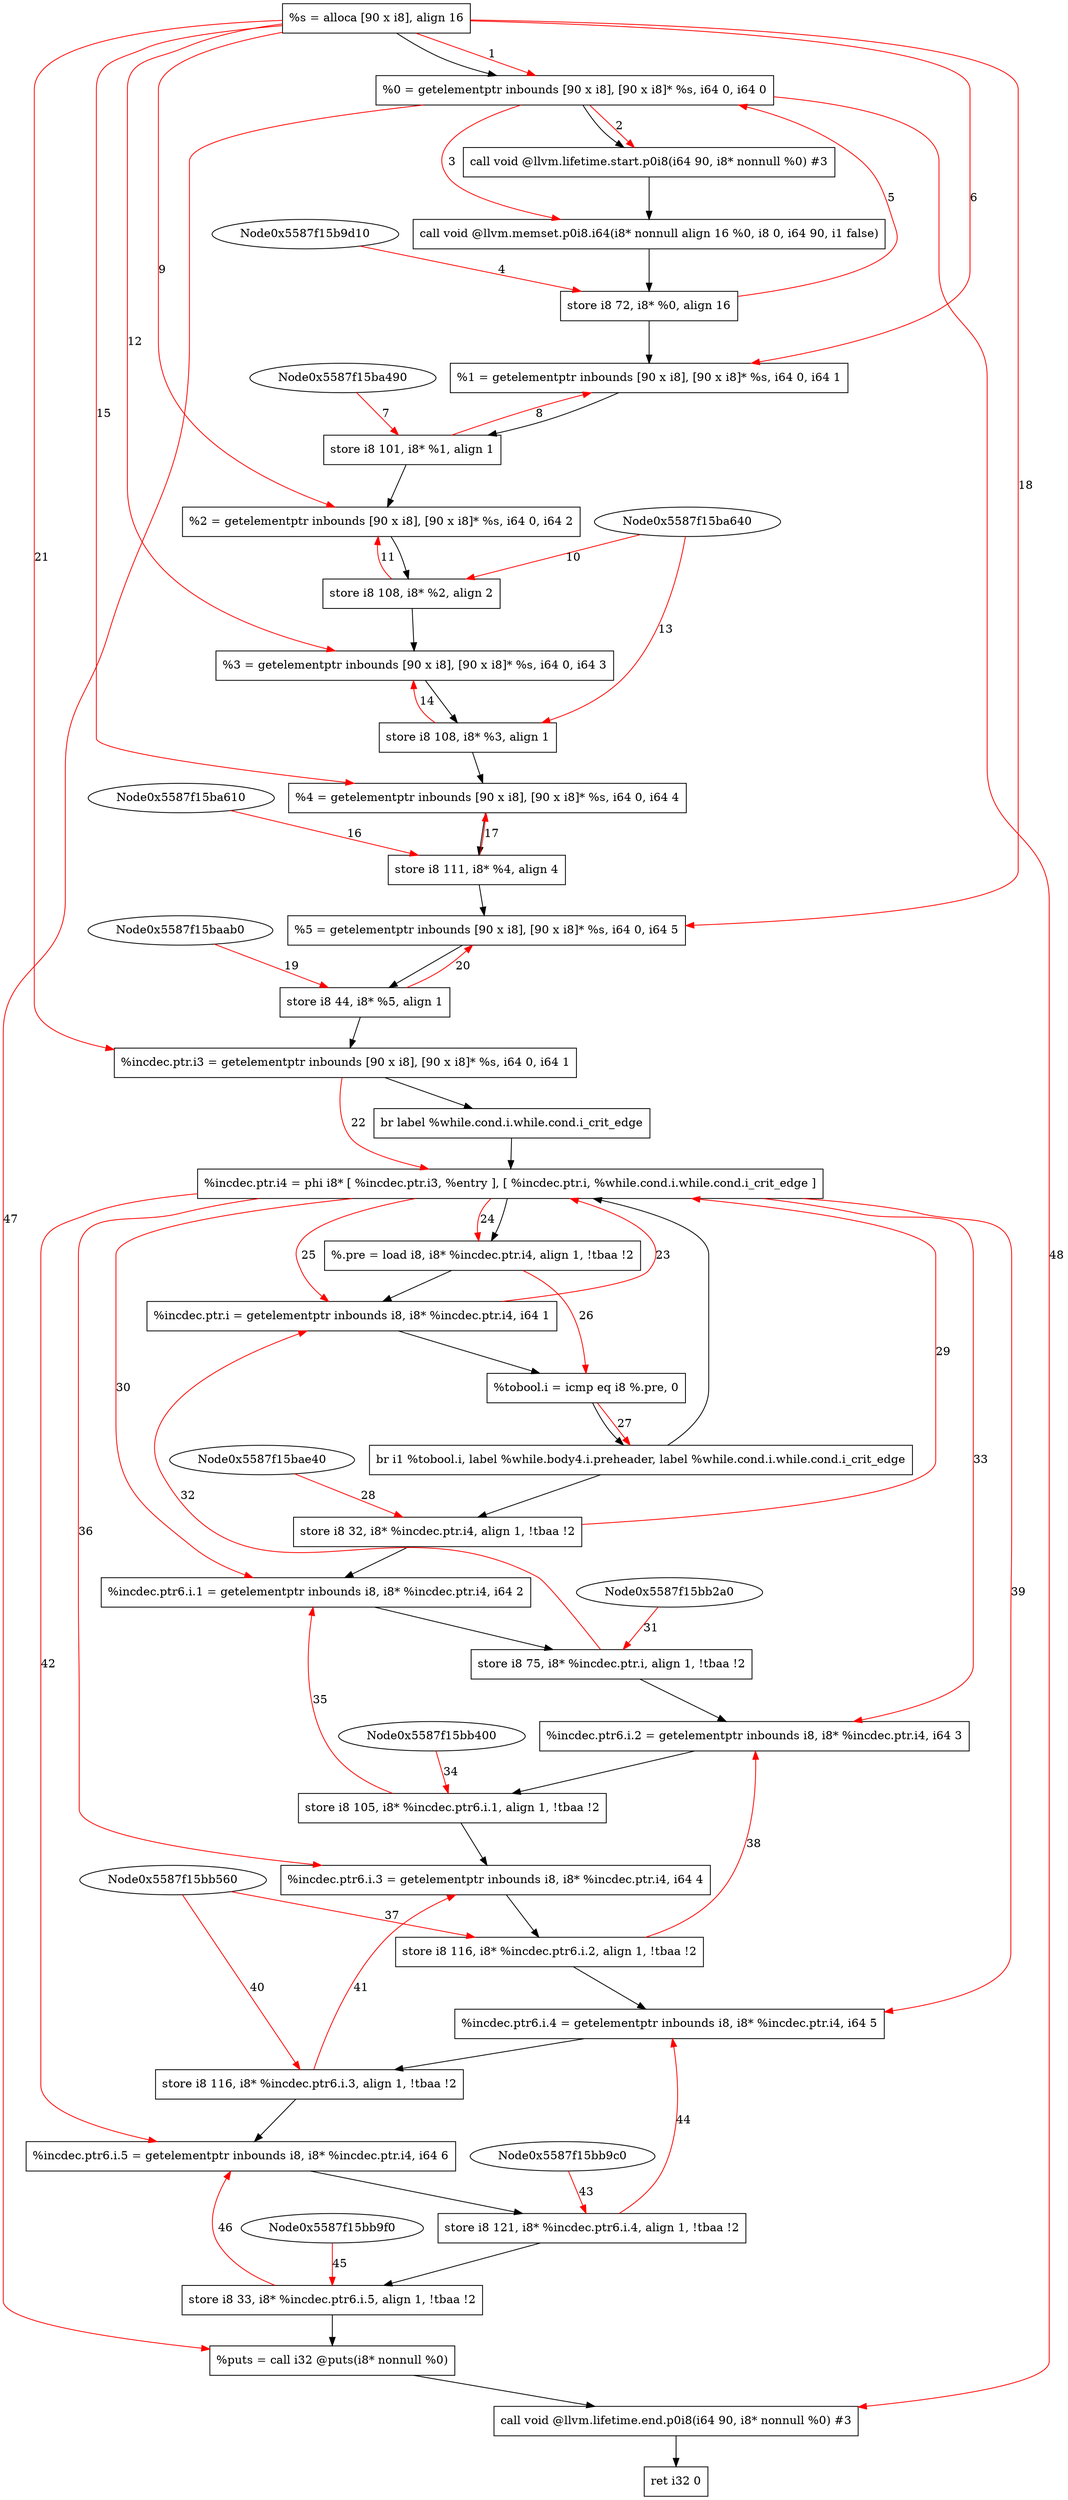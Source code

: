 digraph "CDFG for'main' function" {
	Node0x5587f15b95a8[shape=record, label="  %s = alloca [90 x i8], align 16"]
	Node0x5587f15b9c98[shape=record, label="  %0 = getelementptr inbounds [90 x i8], [90 x i8]* %s, i64 0, i64 0"]
	Node0x5587f15b9ee8[shape=record, label="  call void @llvm.lifetime.start.p0i8(i64 90, i8* nonnull %0) #3"]
	Node0x5587f15ba2a8[shape=record, label="  call void @llvm.memset.p0i8.i64(i8* nonnull align 16 %0, i8 0, i64 90, i1 false)"]
	Node0x5587f15ba380[shape=record, label="  store i8 72, i8* %0, align 16"]
	Node0x5587f15ba418[shape=record, label="  %1 = getelementptr inbounds [90 x i8], [90 x i8]* %s, i64 0, i64 1"]
	Node0x5587f15ba4f0[shape=record, label="  store i8 101, i8* %1, align 1"]
	Node0x5587f15ba5b8[shape=record, label="  %2 = getelementptr inbounds [90 x i8], [90 x i8]* %s, i64 0, i64 2"]
	Node0x5587f15ba6a0[shape=record, label="  store i8 108, i8* %2, align 2"]
	Node0x5587f15ba768[shape=record, label="  %3 = getelementptr inbounds [90 x i8], [90 x i8]* %s, i64 0, i64 3"]
	Node0x5587f15ba7f0[shape=record, label="  store i8 108, i8* %3, align 1"]
	Node0x5587f15ba8b8[shape=record, label="  %4 = getelementptr inbounds [90 x i8], [90 x i8]* %s, i64 0, i64 4"]
	Node0x5587f15ba990[shape=record, label="  store i8 111, i8* %4, align 4"]
	Node0x5587f15baa58[shape=record, label="  %5 = getelementptr inbounds [90 x i8], [90 x i8]* %s, i64 0, i64 5"]
	Node0x5587f15bab10[shape=record, label="  store i8 44, i8* %5, align 1"]
	Node0x5587f15baba8[shape=record, label="  %incdec.ptr.i3 = getelementptr inbounds [90 x i8], [90 x i8]* %s, i64 0, i64 1"]
	Node0x5587f15bad98[shape=record, label="  br label %while.cond.i.while.cond.i_crit_edge"]
	Node0x5587f15bae78[shape=record, label="  %incdec.ptr.i4 = phi i8* [ %incdec.ptr.i3, %entry ], [ %incdec.ptr.i, %while.cond.i.while.cond.i_crit_edge ]"]
	Node0x5587f15baf28[shape=record, label="  %.pre = load i8, i8* %incdec.ptr.i4, align 1, !tbaa !2"]
	Node0x5587f15bafa0[shape=record, label="  %incdec.ptr.i = getelementptr inbounds i8, i8* %incdec.ptr.i4, i64 1"]
	Node0x5587f15bb020[shape=record, label="  %tobool.i = icmp eq i8 %.pre, 0"]
	Node0x5587f15bb158[shape=record, label="  br i1 %tobool.i, label %while.body4.i.preheader, label %while.cond.i.while.cond.i_crit_edge"]
	Node0x5587f15bb1d0[shape=record, label="  store i8 32, i8* %incdec.ptr.i4, align 1, !tbaa !2"]
	Node0x5587f15bb250[shape=record, label="  %incdec.ptr6.i.1 = getelementptr inbounds i8, i8* %incdec.ptr.i4, i64 2"]
	Node0x5587f15bb300[shape=record, label="  store i8 75, i8* %incdec.ptr.i, align 1, !tbaa !2"]
	Node0x5587f15bb380[shape=record, label="  %incdec.ptr6.i.2 = getelementptr inbounds i8, i8* %incdec.ptr.i4, i64 3"]
	Node0x5587f15bb490[shape=record, label="  store i8 105, i8* %incdec.ptr6.i.1, align 1, !tbaa !2"]
	Node0x5587f15bb510[shape=record, label="  %incdec.ptr6.i.3 = getelementptr inbounds i8, i8* %incdec.ptr.i4, i64 4"]
	Node0x5587f15bb5f0[shape=record, label="  store i8 116, i8* %incdec.ptr6.i.2, align 1, !tbaa !2"]
	Node0x5587f15bb670[shape=record, label="  %incdec.ptr6.i.4 = getelementptr inbounds i8, i8* %incdec.ptr.i4, i64 5"]
	Node0x5587f15bb8c0[shape=record, label="  store i8 116, i8* %incdec.ptr6.i.3, align 1, !tbaa !2"]
	Node0x5587f15bb940[shape=record, label="  %incdec.ptr6.i.5 = getelementptr inbounds i8, i8* %incdec.ptr.i4, i64 6"]
	Node0x5587f15bba50[shape=record, label="  store i8 121, i8* %incdec.ptr6.i.4, align 1, !tbaa !2"]
	Node0x5587f15bbb00[shape=record, label="  store i8 33, i8* %incdec.ptr6.i.5, align 1, !tbaa !2"]
	Node0x5587f15bbc50[shape=record, label="  %puts = call i32 @puts(i8* nonnull %0)"]
	Node0x5587f15bbe18[shape=record, label="  call void @llvm.lifetime.end.p0i8(i64 90, i8* nonnull %0) #3"]
	Node0x5587f15bbed8[shape=record, label="  ret i32 0"]
	Node0x5587f15b95a8 -> Node0x5587f15b9c98
	Node0x5587f15b9c98 -> Node0x5587f15b9ee8
	Node0x5587f15b9ee8 -> Node0x5587f15ba2a8
	Node0x5587f15ba2a8 -> Node0x5587f15ba380
	Node0x5587f15ba380 -> Node0x5587f15ba418
	Node0x5587f15ba418 -> Node0x5587f15ba4f0
	Node0x5587f15ba4f0 -> Node0x5587f15ba5b8
	Node0x5587f15ba5b8 -> Node0x5587f15ba6a0
	Node0x5587f15ba6a0 -> Node0x5587f15ba768
	Node0x5587f15ba768 -> Node0x5587f15ba7f0
	Node0x5587f15ba7f0 -> Node0x5587f15ba8b8
	Node0x5587f15ba8b8 -> Node0x5587f15ba990
	Node0x5587f15ba990 -> Node0x5587f15baa58
	Node0x5587f15baa58 -> Node0x5587f15bab10
	Node0x5587f15bab10 -> Node0x5587f15baba8
	Node0x5587f15baba8 -> Node0x5587f15bad98
	Node0x5587f15bad98 -> Node0x5587f15bae78
	Node0x5587f15bae78 -> Node0x5587f15baf28
	Node0x5587f15baf28 -> Node0x5587f15bafa0
	Node0x5587f15bafa0 -> Node0x5587f15bb020
	Node0x5587f15bb020 -> Node0x5587f15bb158
	Node0x5587f15bb158 -> Node0x5587f15bb1d0
	Node0x5587f15bb158 -> Node0x5587f15bae78
	Node0x5587f15bb1d0 -> Node0x5587f15bb250
	Node0x5587f15bb250 -> Node0x5587f15bb300
	Node0x5587f15bb300 -> Node0x5587f15bb380
	Node0x5587f15bb380 -> Node0x5587f15bb490
	Node0x5587f15bb490 -> Node0x5587f15bb510
	Node0x5587f15bb510 -> Node0x5587f15bb5f0
	Node0x5587f15bb5f0 -> Node0x5587f15bb670
	Node0x5587f15bb670 -> Node0x5587f15bb8c0
	Node0x5587f15bb8c0 -> Node0x5587f15bb940
	Node0x5587f15bb940 -> Node0x5587f15bba50
	Node0x5587f15bba50 -> Node0x5587f15bbb00
	Node0x5587f15bbb00 -> Node0x5587f15bbc50
	Node0x5587f15bbc50 -> Node0x5587f15bbe18
	Node0x5587f15bbe18 -> Node0x5587f15bbed8
edge [color=red]
	Node0x5587f15b95a8 -> Node0x5587f15b9c98[label="1"]
	Node0x5587f15b9c98 -> Node0x5587f15b9ee8[label="2"]
	Node0x5587f15b9c98 -> Node0x5587f15ba2a8[label="3"]
	Node0x5587f15b9d10 -> Node0x5587f15ba380[label="4"]
	Node0x5587f15ba380 -> Node0x5587f15b9c98[label="5"]
	Node0x5587f15b95a8 -> Node0x5587f15ba418[label="6"]
	Node0x5587f15ba490 -> Node0x5587f15ba4f0[label="7"]
	Node0x5587f15ba4f0 -> Node0x5587f15ba418[label="8"]
	Node0x5587f15b95a8 -> Node0x5587f15ba5b8[label="9"]
	Node0x5587f15ba640 -> Node0x5587f15ba6a0[label="10"]
	Node0x5587f15ba6a0 -> Node0x5587f15ba5b8[label="11"]
	Node0x5587f15b95a8 -> Node0x5587f15ba768[label="12"]
	Node0x5587f15ba640 -> Node0x5587f15ba7f0[label="13"]
	Node0x5587f15ba7f0 -> Node0x5587f15ba768[label="14"]
	Node0x5587f15b95a8 -> Node0x5587f15ba8b8[label="15"]
	Node0x5587f15ba610 -> Node0x5587f15ba990[label="16"]
	Node0x5587f15ba990 -> Node0x5587f15ba8b8[label="17"]
	Node0x5587f15b95a8 -> Node0x5587f15baa58[label="18"]
	Node0x5587f15baab0 -> Node0x5587f15bab10[label="19"]
	Node0x5587f15bab10 -> Node0x5587f15baa58[label="20"]
	Node0x5587f15b95a8 -> Node0x5587f15baba8[label="21"]
	Node0x5587f15baba8 -> Node0x5587f15bae78[label="22"]
	Node0x5587f15bafa0 -> Node0x5587f15bae78[label="23"]
	Node0x5587f15bae78 -> Node0x5587f15baf28[label="24"]
	Node0x5587f15bae78 -> Node0x5587f15bafa0[label="25"]
	Node0x5587f15baf28 -> Node0x5587f15bb020[label="26"]
	Node0x5587f15bb020 -> Node0x5587f15bb158[label="27"]
	Node0x5587f15bae40 -> Node0x5587f15bb1d0[label="28"]
	Node0x5587f15bb1d0 -> Node0x5587f15bae78[label="29"]
	Node0x5587f15bae78 -> Node0x5587f15bb250[label="30"]
	Node0x5587f15bb2a0 -> Node0x5587f15bb300[label="31"]
	Node0x5587f15bb300 -> Node0x5587f15bafa0[label="32"]
	Node0x5587f15bae78 -> Node0x5587f15bb380[label="33"]
	Node0x5587f15bb400 -> Node0x5587f15bb490[label="34"]
	Node0x5587f15bb490 -> Node0x5587f15bb250[label="35"]
	Node0x5587f15bae78 -> Node0x5587f15bb510[label="36"]
	Node0x5587f15bb560 -> Node0x5587f15bb5f0[label="37"]
	Node0x5587f15bb5f0 -> Node0x5587f15bb380[label="38"]
	Node0x5587f15bae78 -> Node0x5587f15bb670[label="39"]
	Node0x5587f15bb560 -> Node0x5587f15bb8c0[label="40"]
	Node0x5587f15bb8c0 -> Node0x5587f15bb510[label="41"]
	Node0x5587f15bae78 -> Node0x5587f15bb940[label="42"]
	Node0x5587f15bb9c0 -> Node0x5587f15bba50[label="43"]
	Node0x5587f15bba50 -> Node0x5587f15bb670[label="44"]
	Node0x5587f15bb9f0 -> Node0x5587f15bbb00[label="45"]
	Node0x5587f15bbb00 -> Node0x5587f15bb940[label="46"]
	Node0x5587f15b9c98 -> Node0x5587f15bbc50[label="47"]
	Node0x5587f15b9c98 -> Node0x5587f15bbe18[label="48"]
}
